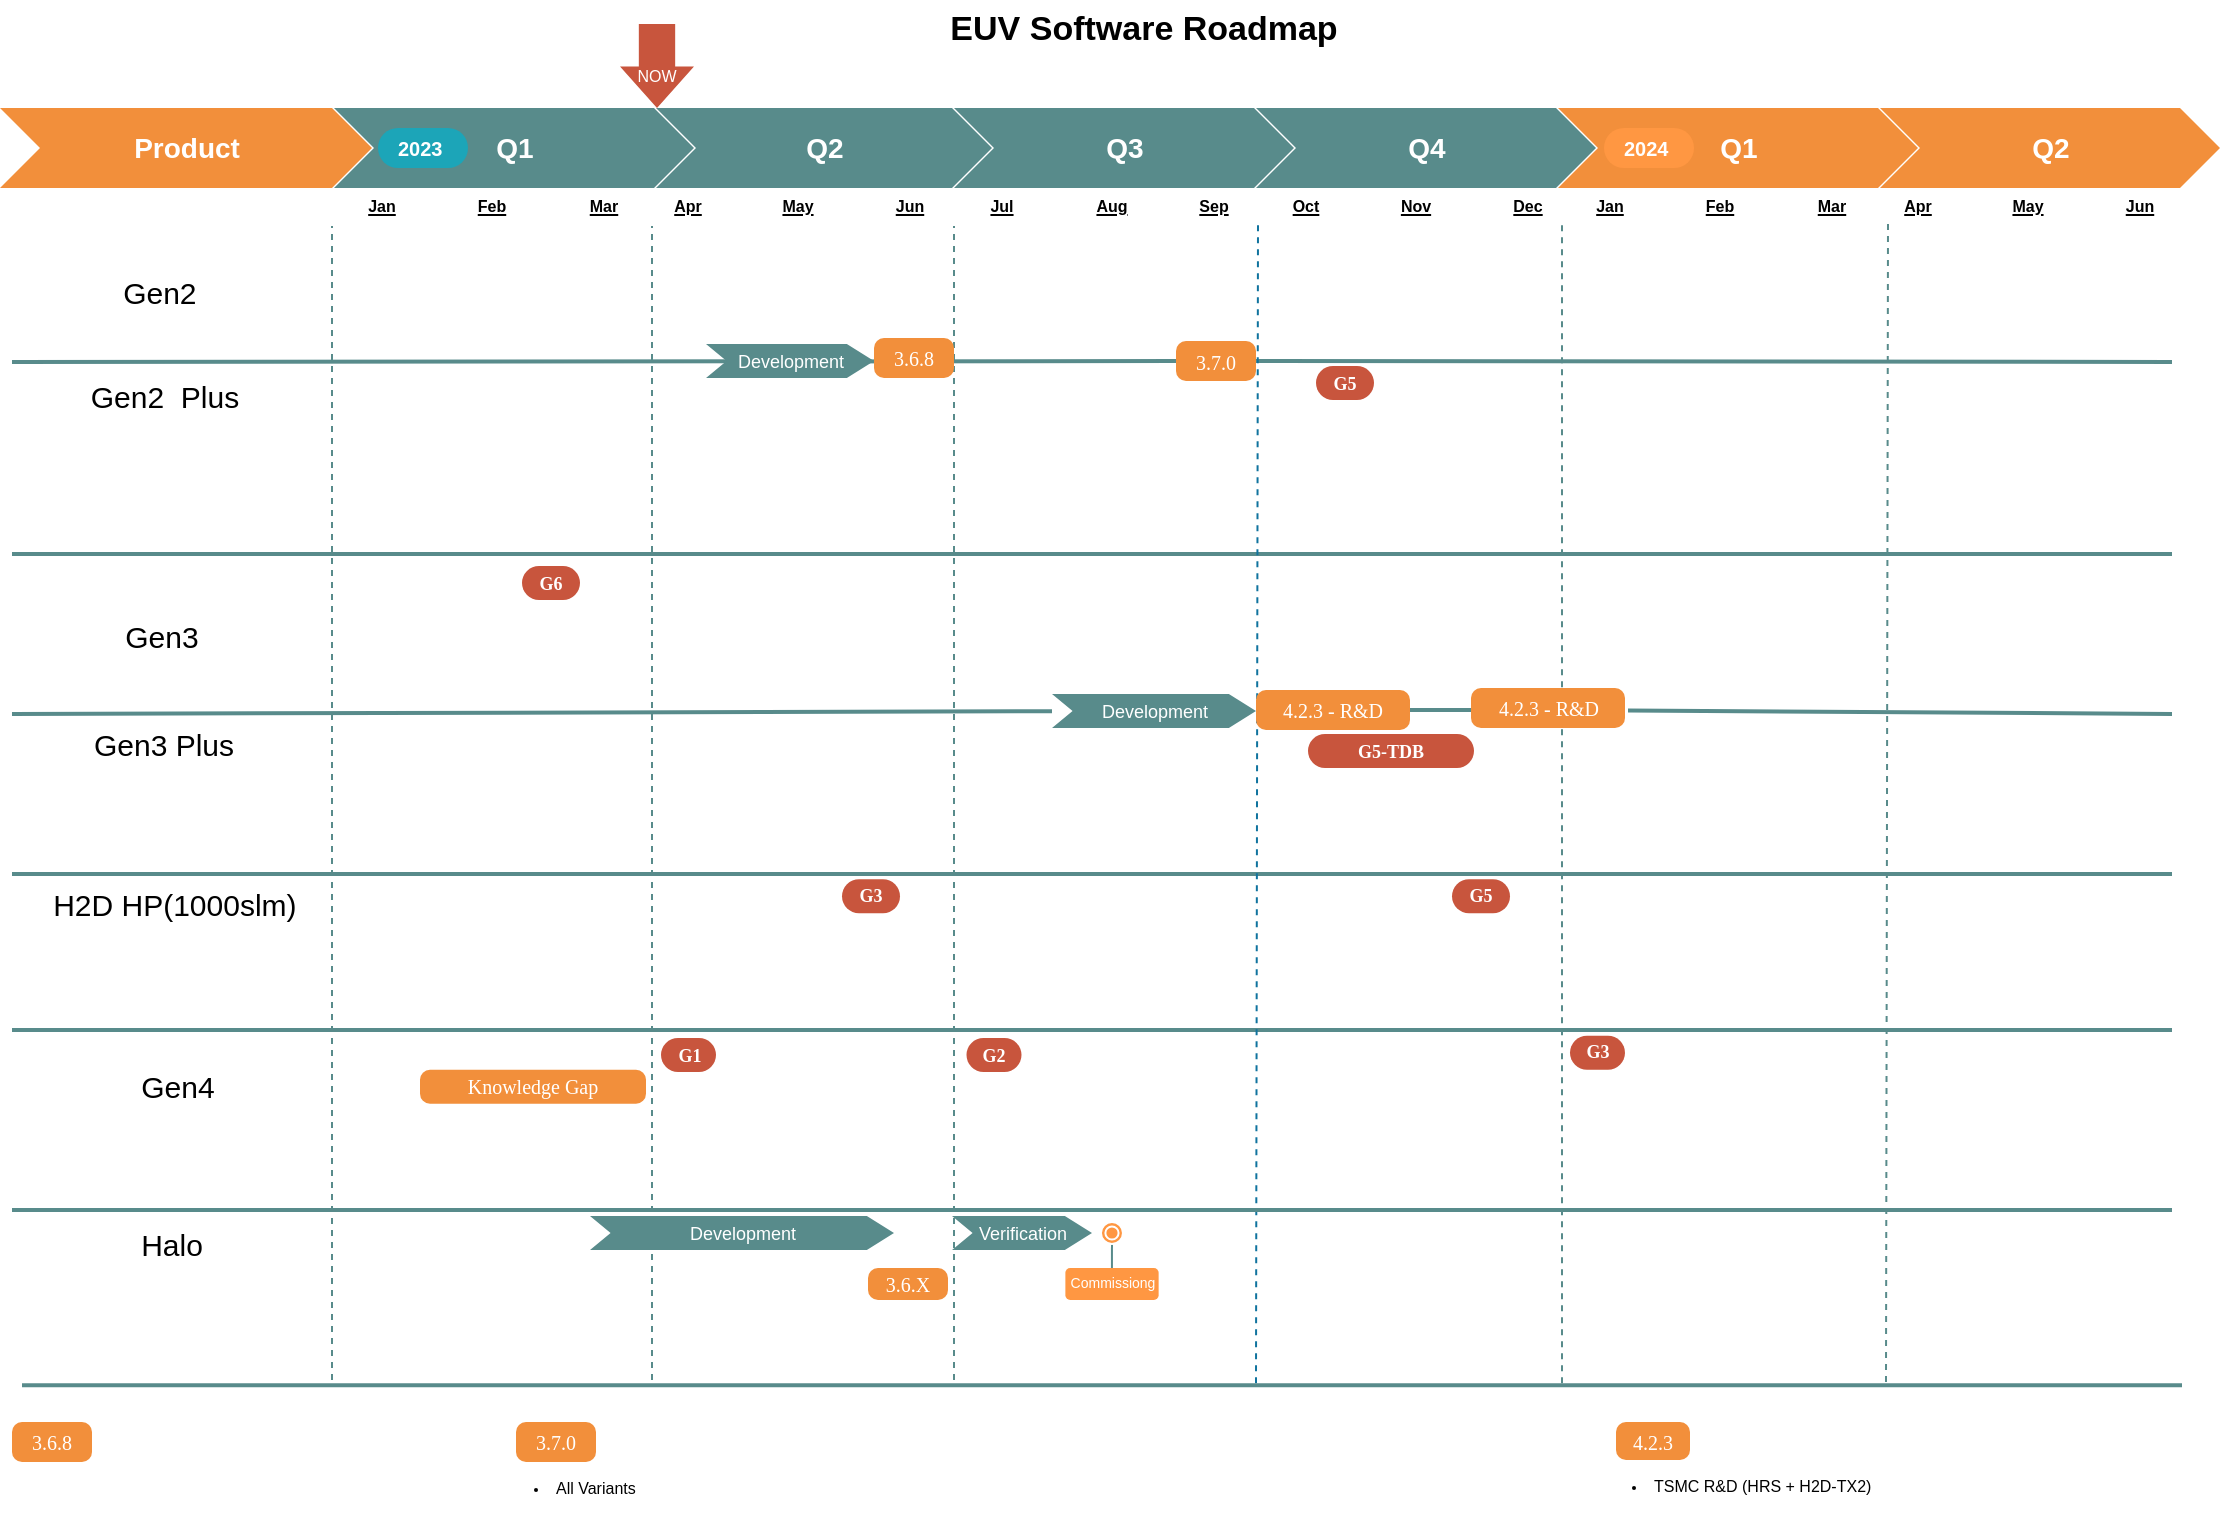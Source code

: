 <mxfile version="21.3.2" type="github" pages="2">
  <diagram name="EUV" id="unsoDiKJAIrA_aXtJPjU">
    <mxGraphModel dx="1434" dy="796" grid="0" gridSize="10" guides="1" tooltips="1" connect="1" arrows="1" fold="1" page="1" pageScale="1" pageWidth="1169" pageHeight="827" math="0" shadow="0">
      <root>
        <mxCell id="0" />
        <mxCell id="1" parent="0" />
        <mxCell id="gK9YAaRykW0F6o79TxDN-1" value="Q1" style="html=1;shape=mxgraph.infographic.ribbonSimple;notch1=20;notch2=20;fillColor=#588b8b;strokeColor=none;align=center;verticalAlign=middle;fontColor=#ffffff;fontSize=14;fontStyle=1;rounded=0;" vertex="1" parent="1">
          <mxGeometry x="201" y="60" width="180" height="40" as="geometry" />
        </mxCell>
        <mxCell id="gK9YAaRykW0F6o79TxDN-2" value="Q2" style="html=1;shape=mxgraph.infographic.ribbonSimple;notch1=20;notch2=20;fillColor=#588b8b;strokeColor=none;align=center;verticalAlign=middle;fontColor=#ffffff;fontSize=14;fontStyle=1;rounded=0;" vertex="1" parent="1">
          <mxGeometry x="362" y="60" width="168" height="40" as="geometry" />
        </mxCell>
        <mxCell id="gK9YAaRykW0F6o79TxDN-3" value="Q3" style="html=1;shape=mxgraph.infographic.ribbonSimple;notch1=20;notch2=20;fillColor=#588b8b;strokeColor=none;align=center;verticalAlign=middle;fontColor=#ffffff;fontSize=14;fontStyle=1;rounded=0;" vertex="1" parent="1">
          <mxGeometry x="511" y="60" width="170" height="40" as="geometry" />
        </mxCell>
        <mxCell id="gK9YAaRykW0F6o79TxDN-4" value="Q4" style="html=1;shape=mxgraph.infographic.ribbonSimple;notch1=20;notch2=20;fillColor=#588b8b;strokeColor=none;align=center;verticalAlign=middle;fontColor=#ffffff;fontSize=14;fontStyle=1;rounded=0;" vertex="1" parent="1">
          <mxGeometry x="662" y="60" width="170" height="40" as="geometry" />
        </mxCell>
        <mxCell id="gK9YAaRykW0F6o79TxDN-5" value="Q1" style="html=1;shape=mxgraph.infographic.ribbonSimple;notch1=20;notch2=20;fillColor=#f28f3b;strokeColor=none;align=center;verticalAlign=middle;fontColor=#ffffff;fontSize=14;fontStyle=1;rounded=0;" vertex="1" parent="1">
          <mxGeometry x="813" y="60" width="180" height="40" as="geometry" />
        </mxCell>
        <mxCell id="gK9YAaRykW0F6o79TxDN-6" value="Q2" style="html=1;shape=mxgraph.infographic.ribbonSimple;notch1=20;notch2=20;fillColor=#f28f3b;strokeColor=none;align=center;verticalAlign=middle;fontColor=#ffffff;fontSize=14;fontStyle=1;rounded=0;" vertex="1" parent="1">
          <mxGeometry x="974" y="60" width="170" height="40" as="geometry" />
        </mxCell>
        <mxCell id="gK9YAaRykW0F6o79TxDN-7" value="" style="endArrow=none;html=1;strokeColor=#588b8b;strokeWidth=2;movable=1;resizable=1;rotatable=1;deletable=1;editable=1;connectable=1;" edge="1" parent="1" source="gK9YAaRykW0F6o79TxDN-73">
          <mxGeometry width="50" height="50" relative="1" as="geometry">
            <mxPoint x="40" y="187" as="sourcePoint" />
            <mxPoint x="1120" y="187" as="targetPoint" />
          </mxGeometry>
        </mxCell>
        <mxCell id="gK9YAaRykW0F6o79TxDN-8" value="" style="endArrow=none;html=1;strokeColor=#588b8b;strokeWidth=2;" edge="1" parent="1">
          <mxGeometry width="50" height="50" relative="1" as="geometry">
            <mxPoint x="40" y="283" as="sourcePoint" />
            <mxPoint x="1120" y="283" as="targetPoint" />
          </mxGeometry>
        </mxCell>
        <mxCell id="gK9YAaRykW0F6o79TxDN-9" value="" style="endArrow=none;html=1;strokeColor=#588b8b;strokeWidth=2;" edge="1" parent="1">
          <mxGeometry width="50" height="50" relative="1" as="geometry">
            <mxPoint x="848" y="361.248" as="sourcePoint" />
            <mxPoint x="1120" y="363" as="targetPoint" />
          </mxGeometry>
        </mxCell>
        <mxCell id="gK9YAaRykW0F6o79TxDN-10" value="" style="endArrow=none;dashed=1;html=1;strokeColor=#588b8b;strokeWidth=1;" edge="1" parent="1">
          <mxGeometry width="50" height="50" relative="1" as="geometry">
            <mxPoint x="200" y="696" as="sourcePoint" />
            <mxPoint x="200" y="119" as="targetPoint" />
          </mxGeometry>
        </mxCell>
        <mxCell id="gK9YAaRykW0F6o79TxDN-11" value="Product" style="html=1;shape=mxgraph.infographic.ribbonSimple;notch1=20;notch2=20;fillColor=#f28f3b;strokeColor=none;align=center;verticalAlign=middle;fontColor=#ffffff;fontSize=14;fontStyle=1;rounded=0;" vertex="1" parent="1">
          <mxGeometry x="34" y="60" width="186" height="40" as="geometry" />
        </mxCell>
        <mxCell id="gK9YAaRykW0F6o79TxDN-12" value="EUV Software Roadmap" style="text;html=1;strokeColor=none;fillColor=none;align=center;verticalAlign=middle;whiteSpace=wrap;rounded=0;fontSize=17;fontStyle=1" vertex="1" parent="1">
          <mxGeometry x="501" y="6" width="210" height="30" as="geometry" />
        </mxCell>
        <mxCell id="gK9YAaRykW0F6o79TxDN-13" value="Gen2&amp;nbsp;" style="text;html=1;strokeColor=none;fillColor=none;align=center;verticalAlign=middle;whiteSpace=wrap;rounded=0;fontSize=15;" vertex="1" parent="1">
          <mxGeometry x="86" y="137" width="60" height="30" as="geometry" />
        </mxCell>
        <mxCell id="gK9YAaRykW0F6o79TxDN-14" value="Gen2&amp;nbsp; Plus" style="text;html=1;strokeColor=none;fillColor=none;align=center;verticalAlign=middle;whiteSpace=wrap;rounded=0;fontSize=15;fontFamily=Helvetica;" vertex="1" parent="1">
          <mxGeometry x="77" y="193" width="79" height="22" as="geometry" />
        </mxCell>
        <mxCell id="gK9YAaRykW0F6o79TxDN-15" value="Gen3" style="text;html=1;strokeColor=none;fillColor=none;align=center;verticalAlign=middle;whiteSpace=wrap;rounded=0;fontSize=15;" vertex="1" parent="1">
          <mxGeometry x="77" y="309" width="76" height="30" as="geometry" />
        </mxCell>
        <mxCell id="gK9YAaRykW0F6o79TxDN-16" value="Gen3 Plus" style="text;html=1;strokeColor=none;fillColor=none;align=center;verticalAlign=middle;whiteSpace=wrap;rounded=0;fontSize=15;" vertex="1" parent="1">
          <mxGeometry x="66" y="363" width="100" height="30" as="geometry" />
        </mxCell>
        <mxCell id="gK9YAaRykW0F6o79TxDN-17" value="" style="endArrow=none;html=1;strokeColor=#588b8b;strokeWidth=2;" edge="1" parent="1">
          <mxGeometry width="50" height="50" relative="1" as="geometry">
            <mxPoint x="40" y="443" as="sourcePoint" />
            <mxPoint x="1120" y="443" as="targetPoint" />
          </mxGeometry>
        </mxCell>
        <mxCell id="gK9YAaRykW0F6o79TxDN-18" value="" style="endArrow=none;html=1;strokeColor=#588b8b;strokeWidth=2;" edge="1" parent="1">
          <mxGeometry width="50" height="50" relative="1" as="geometry">
            <mxPoint x="40" y="521" as="sourcePoint" />
            <mxPoint x="1120" y="521" as="targetPoint" />
          </mxGeometry>
        </mxCell>
        <mxCell id="gK9YAaRykW0F6o79TxDN-19" value="Gen4" style="text;html=1;strokeColor=none;fillColor=none;align=center;verticalAlign=middle;whiteSpace=wrap;rounded=0;fontSize=15;" vertex="1" parent="1">
          <mxGeometry x="73.4" y="534.4" width="100" height="30" as="geometry" />
        </mxCell>
        <mxCell id="gK9YAaRykW0F6o79TxDN-20" value="" style="endArrow=none;dashed=1;html=1;strokeColor=#588b8b;strokeWidth=1;" edge="1" parent="1">
          <mxGeometry width="50" height="50" relative="1" as="geometry">
            <mxPoint x="360" y="696" as="sourcePoint" />
            <mxPoint x="360" y="119" as="targetPoint" />
          </mxGeometry>
        </mxCell>
        <mxCell id="gK9YAaRykW0F6o79TxDN-21" value="" style="endArrow=none;dashed=1;html=1;strokeColor=#588b8b;strokeWidth=1;" edge="1" parent="1">
          <mxGeometry width="50" height="50" relative="1" as="geometry">
            <mxPoint x="511" y="696" as="sourcePoint" />
            <mxPoint x="511" y="119" as="targetPoint" />
          </mxGeometry>
        </mxCell>
        <mxCell id="gK9YAaRykW0F6o79TxDN-22" value="" style="endArrow=none;dashed=1;html=1;strokeColor=#10739E;strokeWidth=1;" edge="1" parent="1">
          <mxGeometry width="50" height="50" relative="1" as="geometry">
            <mxPoint x="662" y="697.6" as="sourcePoint" />
            <mxPoint x="663" y="117.6" as="targetPoint" />
          </mxGeometry>
        </mxCell>
        <mxCell id="gK9YAaRykW0F6o79TxDN-23" value="" style="endArrow=none;dashed=1;html=1;strokeColor=#588b8b;strokeWidth=1;" edge="1" parent="1">
          <mxGeometry width="50" height="50" relative="1" as="geometry">
            <mxPoint x="815" y="697.6" as="sourcePoint" />
            <mxPoint x="815" y="118.1" as="targetPoint" />
          </mxGeometry>
        </mxCell>
        <mxCell id="gK9YAaRykW0F6o79TxDN-24" value="" style="endArrow=none;dashed=1;html=1;strokeColor=#588b8b;strokeWidth=1;" edge="1" parent="1">
          <mxGeometry width="50" height="50" relative="1" as="geometry">
            <mxPoint x="977" y="697" as="sourcePoint" />
            <mxPoint x="978" y="117" as="targetPoint" />
          </mxGeometry>
        </mxCell>
        <mxCell id="gK9YAaRykW0F6o79TxDN-25" value="G5" style="rounded=1;whiteSpace=wrap;html=1;arcSize=50;strokeColor=none;strokeWidth=1;fillColor=#c8553d;fontColor=#FFFFFF;whiteSpace=wrap;align=center;verticalAlign=middle;spacingLeft=0;fontStyle=1;fontSize=9;spacing=10;fontFamily=Verdana;" vertex="1" parent="1">
          <mxGeometry x="692" y="189" width="29" height="17" as="geometry" />
        </mxCell>
        <mxCell id="gK9YAaRykW0F6o79TxDN-28" value="H2D HP(1000slm)&amp;nbsp;" style="text;html=1;strokeColor=none;fillColor=none;align=center;verticalAlign=middle;whiteSpace=wrap;rounded=0;fontSize=15;" vertex="1" parent="1">
          <mxGeometry x="54.9" y="445.61" width="137" height="25" as="geometry" />
        </mxCell>
        <mxCell id="gK9YAaRykW0F6o79TxDN-29" value="" style="endArrow=none;html=1;strokeColor=#588b8b;strokeWidth=2;" edge="1" parent="1">
          <mxGeometry width="50" height="50" relative="1" as="geometry">
            <mxPoint x="40" y="611" as="sourcePoint" />
            <mxPoint x="1120" y="611" as="targetPoint" />
          </mxGeometry>
        </mxCell>
        <mxCell id="gK9YAaRykW0F6o79TxDN-32" value="" style="endArrow=none;html=1;strokeColor=#588b8b;strokeWidth=2;" edge="1" parent="1">
          <mxGeometry width="50" height="50" relative="1" as="geometry">
            <mxPoint x="45" y="698.6" as="sourcePoint" />
            <mxPoint x="1125" y="698.6" as="targetPoint" />
          </mxGeometry>
        </mxCell>
        <mxCell id="gK9YAaRykW0F6o79TxDN-33" value="Halo" style="text;html=1;strokeColor=none;fillColor=none;align=center;verticalAlign=middle;whiteSpace=wrap;rounded=0;fontSize=15;" vertex="1" parent="1">
          <mxGeometry x="70" y="613" width="100" height="30" as="geometry" />
        </mxCell>
        <mxCell id="gK9YAaRykW0F6o79TxDN-34" value="3.6.X" style="html=1;shadow=0;dashed=0;shape=mxgraph.bootstrap.rrect;rSize=5;strokeColor=none;strokeWidth=1;fillColor=#F28f3b;fontColor=#FFFFFF;whiteSpace=wrap;align=center;verticalAlign=middle;spacingLeft=0;fontStyle=0;fontSize=10;spacing=5;fontFamily=Verdana;labelBackgroundColor=none;" vertex="1" parent="1">
          <mxGeometry x="468" y="640" width="40" height="16" as="geometry" />
        </mxCell>
        <mxCell id="gK9YAaRykW0F6o79TxDN-35" value="&lt;br&gt;NOW" style="shape=singleArrow;direction=south;whiteSpace=wrap;html=1;labelBackgroundColor=none;strokeColor=none;fontFamily=Helvetica;fontSize=8;fontColor=#FFFFFF;fillColor=#c8553d;arrowWidth=0.491;arrowSize=0.495;" vertex="1" parent="1">
          <mxGeometry x="344" y="18" width="37" height="42" as="geometry" />
        </mxCell>
        <mxCell id="gK9YAaRykW0F6o79TxDN-36" value="2023" style="rounded=1;whiteSpace=wrap;html=1;arcSize=50;strokeColor=none;strokeWidth=1;fillColor=#1CA5B8;fontColor=#ffffff;whiteSpace=wrap;align=left;verticalAlign=middle;spacingLeft=0;fontStyle=1;fontSize=10;spacing=10;labelBackgroundColor=none;fontFamily=Helvetica;" vertex="1" parent="1">
          <mxGeometry x="223" y="70" width="45" height="20" as="geometry" />
        </mxCell>
        <mxCell id="gK9YAaRykW0F6o79TxDN-37" value="2024" style="rounded=1;whiteSpace=wrap;html=1;arcSize=50;strokeColor=none;strokeWidth=1;fillColor=#FF9742;fontColor=#ffffff;whiteSpace=wrap;align=left;verticalAlign=middle;spacingLeft=0;fontStyle=1;fontSize=10;spacing=10;labelBackgroundColor=none;fontFamily=Helvetica;" vertex="1" parent="1">
          <mxGeometry x="836" y="70" width="45" height="20" as="geometry" />
        </mxCell>
        <mxCell id="gK9YAaRykW0F6o79TxDN-38" style="edgeStyle=orthogonalEdgeStyle;curved=1;orthogonalLoop=1;jettySize=auto;html=1;entryX=0.499;entryY=0.056;entryDx=0;entryDy=0;entryPerimeter=0;strokeColor=#588b8b;strokeWidth=1;fontFamily=Helvetica;fontSize=8;fontColor=#FFFFFF;endArrow=none;endFill=0;" edge="1" parent="1" source="gK9YAaRykW0F6o79TxDN-39" target="gK9YAaRykW0F6o79TxDN-40">
          <mxGeometry relative="1" as="geometry">
            <Array as="points">
              <mxPoint x="589.99" y="629" />
              <mxPoint x="589.99" y="629" />
            </Array>
          </mxGeometry>
        </mxCell>
        <mxCell id="gK9YAaRykW0F6o79TxDN-39" value="" style="ellipse;shape=doubleEllipse;whiteSpace=wrap;html=1;aspect=fixed;labelBackgroundColor=none;strokeColor=#FFFFFF;fontFamily=Helvetica;fontSize=10;fontColor=#FFFFFF;fillColor=#FF9742;" vertex="1" parent="1">
          <mxGeometry x="584.49" y="617" width="11" height="11" as="geometry" />
        </mxCell>
        <mxCell id="gK9YAaRykW0F6o79TxDN-40" value="Commissiong" style="rounded=1;whiteSpace=wrap;html=1;labelBackgroundColor=none;strokeColor=none;fontFamily=Helvetica;fontSize=7;fontColor=#FFFFFF;fillColor=#FF9742;" vertex="1" parent="1">
          <mxGeometry x="566.69" y="640" width="46.63" height="16" as="geometry" />
        </mxCell>
        <mxCell id="gK9YAaRykW0F6o79TxDN-41" value="Jan" style="rounded=1;whiteSpace=wrap;html=1;labelBackgroundColor=none;strokeColor=none;fontFamily=Helvetica;fontSize=8;fontColor=#000000;fillColor=none;fontStyle=5" vertex="1" parent="1">
          <mxGeometry x="199" y="100" width="52" height="17" as="geometry" />
        </mxCell>
        <mxCell id="gK9YAaRykW0F6o79TxDN-42" value="Feb" style="rounded=1;whiteSpace=wrap;html=1;labelBackgroundColor=none;strokeColor=none;fontFamily=Helvetica;fontSize=8;fontColor=#000000;fillColor=none;fontStyle=5" vertex="1" parent="1">
          <mxGeometry x="251" y="100" width="58" height="17" as="geometry" />
        </mxCell>
        <mxCell id="gK9YAaRykW0F6o79TxDN-43" value="Mar" style="rounded=1;whiteSpace=wrap;html=1;labelBackgroundColor=none;strokeColor=none;fontFamily=Helvetica;fontSize=8;fontColor=#000000;fillColor=none;fontStyle=5" vertex="1" parent="1">
          <mxGeometry x="309" y="100" width="54" height="17" as="geometry" />
        </mxCell>
        <mxCell id="gK9YAaRykW0F6o79TxDN-44" value="Apr" style="rounded=1;whiteSpace=wrap;html=1;labelBackgroundColor=none;strokeColor=none;fontFamily=Helvetica;fontSize=8;fontColor=#000000;fillColor=none;fontStyle=5" vertex="1" parent="1">
          <mxGeometry x="352" y="100" width="52" height="17" as="geometry" />
        </mxCell>
        <mxCell id="gK9YAaRykW0F6o79TxDN-45" value="May" style="rounded=1;whiteSpace=wrap;html=1;labelBackgroundColor=none;strokeColor=none;fontFamily=Helvetica;fontSize=8;fontColor=#000000;fillColor=none;fontStyle=5" vertex="1" parent="1">
          <mxGeometry x="404" y="100" width="58" height="17" as="geometry" />
        </mxCell>
        <mxCell id="gK9YAaRykW0F6o79TxDN-46" value="Jun" style="rounded=1;whiteSpace=wrap;html=1;labelBackgroundColor=none;strokeColor=none;fontFamily=Helvetica;fontSize=8;fontColor=#000000;fillColor=none;fontStyle=5" vertex="1" parent="1">
          <mxGeometry x="462" y="100" width="54" height="17" as="geometry" />
        </mxCell>
        <mxCell id="gK9YAaRykW0F6o79TxDN-47" value="Jul" style="rounded=1;whiteSpace=wrap;html=1;labelBackgroundColor=none;strokeColor=none;fontFamily=Helvetica;fontSize=8;fontColor=#000000;fillColor=none;fontStyle=5" vertex="1" parent="1">
          <mxGeometry x="509" y="100" width="52" height="17" as="geometry" />
        </mxCell>
        <mxCell id="gK9YAaRykW0F6o79TxDN-48" value="Aug" style="rounded=1;whiteSpace=wrap;html=1;labelBackgroundColor=none;strokeColor=none;fontFamily=Helvetica;fontSize=8;fontColor=#000000;fillColor=none;fontStyle=5" vertex="1" parent="1">
          <mxGeometry x="561" y="100" width="58" height="17" as="geometry" />
        </mxCell>
        <mxCell id="gK9YAaRykW0F6o79TxDN-49" value="Sep" style="rounded=1;whiteSpace=wrap;html=1;labelBackgroundColor=none;strokeColor=none;fontFamily=Helvetica;fontSize=8;fontColor=#000000;fillColor=none;fontStyle=5" vertex="1" parent="1">
          <mxGeometry x="614" y="100" width="54" height="17" as="geometry" />
        </mxCell>
        <mxCell id="gK9YAaRykW0F6o79TxDN-50" value="Dec" style="rounded=1;whiteSpace=wrap;html=1;labelBackgroundColor=none;strokeColor=none;fontFamily=Helvetica;fontSize=8;fontColor=#000000;fillColor=none;fontStyle=5" vertex="1" parent="1">
          <mxGeometry x="771" y="100" width="54" height="17" as="geometry" />
        </mxCell>
        <mxCell id="gK9YAaRykW0F6o79TxDN-51" value="Oct" style="rounded=1;whiteSpace=wrap;html=1;labelBackgroundColor=none;strokeColor=none;fontFamily=Helvetica;fontSize=8;fontColor=#000000;fillColor=none;fontStyle=5" vertex="1" parent="1">
          <mxGeometry x="661" y="100" width="52" height="17" as="geometry" />
        </mxCell>
        <mxCell id="gK9YAaRykW0F6o79TxDN-52" value="Nov" style="rounded=1;whiteSpace=wrap;html=1;labelBackgroundColor=none;strokeColor=none;fontFamily=Helvetica;fontSize=8;fontColor=#000000;fillColor=none;fontStyle=5" vertex="1" parent="1">
          <mxGeometry x="713" y="100" width="58" height="17" as="geometry" />
        </mxCell>
        <mxCell id="gK9YAaRykW0F6o79TxDN-53" value="Jan" style="rounded=1;whiteSpace=wrap;html=1;labelBackgroundColor=none;strokeColor=none;fontFamily=Helvetica;fontSize=8;fontColor=#000000;fillColor=none;fontStyle=5" vertex="1" parent="1">
          <mxGeometry x="813" y="100" width="52" height="17" as="geometry" />
        </mxCell>
        <mxCell id="gK9YAaRykW0F6o79TxDN-54" value="Feb" style="rounded=1;whiteSpace=wrap;html=1;labelBackgroundColor=none;strokeColor=none;fontFamily=Helvetica;fontSize=8;fontColor=#000000;fillColor=none;fontStyle=5" vertex="1" parent="1">
          <mxGeometry x="865" y="100" width="58" height="17" as="geometry" />
        </mxCell>
        <mxCell id="gK9YAaRykW0F6o79TxDN-55" value="Mar" style="rounded=1;whiteSpace=wrap;html=1;labelBackgroundColor=none;strokeColor=none;fontFamily=Helvetica;fontSize=8;fontColor=#000000;fillColor=none;fontStyle=5" vertex="1" parent="1">
          <mxGeometry x="923" y="100" width="54" height="17" as="geometry" />
        </mxCell>
        <mxCell id="gK9YAaRykW0F6o79TxDN-56" value="Apr" style="rounded=1;whiteSpace=wrap;html=1;labelBackgroundColor=none;strokeColor=none;fontFamily=Helvetica;fontSize=8;fontColor=#000000;fillColor=none;fontStyle=5" vertex="1" parent="1">
          <mxGeometry x="967" y="100" width="52" height="17" as="geometry" />
        </mxCell>
        <mxCell id="gK9YAaRykW0F6o79TxDN-57" value="May" style="rounded=1;whiteSpace=wrap;html=1;labelBackgroundColor=none;strokeColor=none;fontFamily=Helvetica;fontSize=8;fontColor=#000000;fillColor=none;fontStyle=5" vertex="1" parent="1">
          <mxGeometry x="1019" y="100" width="58" height="17" as="geometry" />
        </mxCell>
        <mxCell id="gK9YAaRykW0F6o79TxDN-58" value="Jun" style="rounded=1;whiteSpace=wrap;html=1;labelBackgroundColor=none;strokeColor=none;fontFamily=Helvetica;fontSize=8;fontColor=#000000;fillColor=none;fontStyle=5" vertex="1" parent="1">
          <mxGeometry x="1077" y="100" width="54" height="17" as="geometry" />
        </mxCell>
        <mxCell id="gK9YAaRykW0F6o79TxDN-59" value="Verification" style="html=1;shape=mxgraph.infographic.ribbonSimple;notch1=10.29;notch2=13.57;fillColor=#588b8b;strokeColor=none;align=center;verticalAlign=middle;fontColor=#ffffff;fontSize=9;fontStyle=0;rounded=0;" vertex="1" parent="1">
          <mxGeometry x="510" y="614" width="70" height="17" as="geometry" />
        </mxCell>
        <mxCell id="gK9YAaRykW0F6o79TxDN-60" value="G1" style="rounded=1;whiteSpace=wrap;html=1;arcSize=50;strokeColor=none;strokeWidth=1;fillColor=#c8553d;fontColor=#FFFFFF;whiteSpace=wrap;align=center;verticalAlign=middle;spacingLeft=0;fontStyle=1;fontSize=9;spacing=10;fontFamily=Verdana;" vertex="1" parent="1">
          <mxGeometry x="364.5" y="525" width="27.5" height="17" as="geometry" />
        </mxCell>
        <mxCell id="gK9YAaRykW0F6o79TxDN-61" value="G2" style="rounded=1;whiteSpace=wrap;html=1;arcSize=50;strokeColor=none;strokeWidth=1;fillColor=#c8553d;fontColor=#FFFFFF;whiteSpace=wrap;align=center;verticalAlign=middle;spacingLeft=0;fontStyle=1;fontSize=9;spacing=10;fontFamily=Verdana;" vertex="1" parent="1">
          <mxGeometry x="517.25" y="525" width="27.5" height="17" as="geometry" />
        </mxCell>
        <mxCell id="gK9YAaRykW0F6o79TxDN-62" value="G3" style="rounded=1;whiteSpace=wrap;html=1;arcSize=50;strokeColor=none;strokeWidth=1;fillColor=#c8553d;fontColor=#FFFFFF;whiteSpace=wrap;align=center;verticalAlign=middle;spacingLeft=0;fontStyle=1;fontSize=9;spacing=10;fontFamily=Verdana;" vertex="1" parent="1">
          <mxGeometry x="819" y="523.9" width="27.5" height="17" as="geometry" />
        </mxCell>
        <mxCell id="gK9YAaRykW0F6o79TxDN-63" value="G6" style="rounded=1;whiteSpace=wrap;html=1;arcSize=50;strokeColor=none;strokeWidth=1;fillColor=#c8553d;fontColor=#FFFFFF;whiteSpace=wrap;align=center;verticalAlign=middle;spacingLeft=0;fontStyle=1;fontSize=9;spacing=10;fontFamily=Verdana;" vertex="1" parent="1">
          <mxGeometry x="295" y="289" width="29" height="17" as="geometry" />
        </mxCell>
        <mxCell id="gK9YAaRykW0F6o79TxDN-64" value="3.6.8" style="html=1;shadow=0;dashed=0;shape=mxgraph.bootstrap.rrect;rSize=5;strokeColor=none;strokeWidth=1;fillColor=#F28f3b;fontColor=#FFFFFF;whiteSpace=wrap;align=center;verticalAlign=middle;spacingLeft=0;fontStyle=0;fontSize=10;spacing=5;fontFamily=Verdana;labelBackgroundColor=none;" vertex="1" parent="1">
          <mxGeometry x="40" y="717" width="40" height="20" as="geometry" />
        </mxCell>
        <mxCell id="gK9YAaRykW0F6o79TxDN-65" value="3.7.0" style="html=1;shadow=0;dashed=0;shape=mxgraph.bootstrap.rrect;rSize=5;strokeColor=none;strokeWidth=1;fillColor=#F28f3b;fontColor=#FFFFFF;whiteSpace=wrap;align=center;verticalAlign=middle;spacingLeft=0;fontStyle=0;fontSize=10;spacing=5;fontFamily=Verdana;labelBackgroundColor=none;" vertex="1" parent="1">
          <mxGeometry x="292" y="717" width="40" height="20" as="geometry" />
        </mxCell>
        <mxCell id="gK9YAaRykW0F6o79TxDN-66" value="&lt;ul&gt;&lt;li&gt;All Variants&amp;nbsp;&lt;/li&gt;&lt;/ul&gt;" style="text;strokeColor=none;fillColor=none;html=1;whiteSpace=wrap;verticalAlign=middle;overflow=hidden;fontSize=8;fontFamily=Helvetica;fontColor=#000000;labelPosition=center;verticalLabelPosition=middle;align=left;" vertex="1" parent="1">
          <mxGeometry x="270" y="730" width="211" height="40" as="geometry" />
        </mxCell>
        <mxCell id="gK9YAaRykW0F6o79TxDN-67" value="Development" style="html=1;shape=mxgraph.infographic.ribbonSimple;notch1=10.29;notch2=13.57;fillColor=#588b8b;strokeColor=none;align=center;verticalAlign=middle;fontColor=#ffffff;fontSize=9;fontStyle=0;rounded=0;" vertex="1" parent="1">
          <mxGeometry x="329" y="614" width="152" height="17" as="geometry" />
        </mxCell>
        <mxCell id="gK9YAaRykW0F6o79TxDN-68" value="G5-TDB" style="rounded=1;whiteSpace=wrap;html=1;arcSize=50;strokeColor=none;strokeWidth=1;fillColor=#c8553d;fontColor=#FFFFFF;whiteSpace=wrap;align=center;verticalAlign=middle;spacingLeft=0;fontStyle=1;fontSize=9;spacing=10;fontFamily=Verdana;" vertex="1" parent="1">
          <mxGeometry x="688" y="373" width="83" height="17" as="geometry" />
        </mxCell>
        <mxCell id="gK9YAaRykW0F6o79TxDN-69" value="G3" style="rounded=1;whiteSpace=wrap;html=1;arcSize=50;strokeColor=none;strokeWidth=1;fillColor=#c8553d;fontColor=#FFFFFF;whiteSpace=wrap;align=center;verticalAlign=middle;spacingLeft=0;fontStyle=1;fontSize=9;spacing=10;fontFamily=Verdana;" vertex="1" parent="1">
          <mxGeometry x="455" y="445.61" width="29" height="17" as="geometry" />
        </mxCell>
        <mxCell id="gK9YAaRykW0F6o79TxDN-70" value="G5" style="rounded=1;whiteSpace=wrap;html=1;arcSize=50;strokeColor=none;strokeWidth=1;fillColor=#c8553d;fontColor=#FFFFFF;whiteSpace=wrap;align=center;verticalAlign=middle;spacingLeft=0;fontStyle=1;fontSize=9;spacing=10;fontFamily=Verdana;" vertex="1" parent="1">
          <mxGeometry x="760" y="445.61" width="29" height="17" as="geometry" />
        </mxCell>
        <mxCell id="gK9YAaRykW0F6o79TxDN-71" value="Knowledge Gap" style="html=1;shadow=0;dashed=0;shape=mxgraph.bootstrap.rrect;rSize=5;strokeColor=none;strokeWidth=1;fillColor=#F28f3b;fontColor=#FFFFFF;whiteSpace=wrap;align=center;verticalAlign=middle;spacingLeft=0;fontStyle=0;fontSize=10;spacing=5;fontFamily=Verdana;labelBackgroundColor=none;" vertex="1" parent="1">
          <mxGeometry x="244" y="540.9" width="113" height="17" as="geometry" />
        </mxCell>
        <mxCell id="gK9YAaRykW0F6o79TxDN-72" value="" style="endArrow=none;html=1;strokeColor=#588b8b;strokeWidth=2;movable=1;resizable=1;rotatable=1;deletable=1;editable=1;connectable=1;" edge="1" parent="1" target="gK9YAaRykW0F6o79TxDN-73">
          <mxGeometry width="50" height="50" relative="1" as="geometry">
            <mxPoint x="40" y="187" as="sourcePoint" />
            <mxPoint x="1120" y="187" as="targetPoint" />
          </mxGeometry>
        </mxCell>
        <mxCell id="gK9YAaRykW0F6o79TxDN-73" value="3.7.0" style="html=1;shadow=0;dashed=0;shape=mxgraph.bootstrap.rrect;rSize=5;strokeColor=none;strokeWidth=1;fillColor=#F28f3b;fontColor=#FFFFFF;whiteSpace=wrap;align=center;verticalAlign=middle;spacingLeft=0;fontStyle=0;fontSize=10;spacing=5;fontFamily=Verdana;labelBackgroundColor=none;" vertex="1" parent="1">
          <mxGeometry x="622" y="176.5" width="40" height="20" as="geometry" />
        </mxCell>
        <mxCell id="gK9YAaRykW0F6o79TxDN-74" value="3.6.8" style="html=1;shadow=0;dashed=0;shape=mxgraph.bootstrap.rrect;rSize=5;strokeColor=none;strokeWidth=1;fillColor=#F28f3b;fontColor=#FFFFFF;whiteSpace=wrap;align=center;verticalAlign=middle;spacingLeft=0;fontStyle=0;fontSize=10;spacing=5;fontFamily=Verdana;labelBackgroundColor=none;" vertex="1" parent="1">
          <mxGeometry x="471" y="175" width="40" height="20" as="geometry" />
        </mxCell>
        <mxCell id="gK9YAaRykW0F6o79TxDN-75" value="Development" style="html=1;shape=mxgraph.infographic.ribbonSimple;notch1=10.29;notch2=13.57;fillColor=#588b8b;strokeColor=none;align=center;verticalAlign=middle;fontColor=#ffffff;fontSize=9;fontStyle=0;rounded=0;" vertex="1" parent="1">
          <mxGeometry x="387" y="178" width="84" height="17" as="geometry" />
        </mxCell>
        <mxCell id="gK9YAaRykW0F6o79TxDN-76" value="4.2.3" style="html=1;shadow=0;dashed=0;shape=mxgraph.bootstrap.rrect;rSize=5;strokeColor=none;strokeWidth=1;fillColor=#F28f3b;fontColor=#FFFFFF;whiteSpace=wrap;align=center;verticalAlign=middle;spacingLeft=0;fontStyle=0;fontSize=10;spacing=5;fontFamily=Verdana;labelBackgroundColor=none;" vertex="1" parent="1">
          <mxGeometry x="842" y="717" width="37" height="19" as="geometry" />
        </mxCell>
        <mxCell id="gK9YAaRykW0F6o79TxDN-77" value="&lt;ul&gt;&lt;li&gt;TSMC R&amp;amp;D (HRS + H2D-TX2)&lt;/li&gt;&lt;/ul&gt;" style="text;strokeColor=none;fillColor=none;html=1;whiteSpace=wrap;verticalAlign=middle;overflow=hidden;fontSize=8;fontFamily=Helvetica;fontColor=#000000;labelPosition=center;verticalLabelPosition=middle;align=left;" vertex="1" parent="1">
          <mxGeometry x="819" y="729" width="241" height="40" as="geometry" />
        </mxCell>
        <mxCell id="gK9YAaRykW0F6o79TxDN-78" value="" style="endArrow=none;html=1;strokeColor=#588b8b;strokeWidth=2;" edge="1" parent="1" source="gK9YAaRykW0F6o79TxDN-82" target="gK9YAaRykW0F6o79TxDN-79">
          <mxGeometry width="50" height="50" relative="1" as="geometry">
            <mxPoint x="40" y="363" as="sourcePoint" />
            <mxPoint x="1120" y="363" as="targetPoint" />
          </mxGeometry>
        </mxCell>
        <mxCell id="gK9YAaRykW0F6o79TxDN-79" value="4.2.3 - R&amp;amp;D" style="html=1;shadow=0;dashed=0;shape=mxgraph.bootstrap.rrect;rSize=5;strokeColor=none;strokeWidth=1;fillColor=#F28f3b;fontColor=#FFFFFF;whiteSpace=wrap;align=center;verticalAlign=middle;spacingLeft=0;fontStyle=0;fontSize=10;spacing=5;fontFamily=Verdana;labelBackgroundColor=none;" vertex="1" parent="1">
          <mxGeometry x="662" y="351" width="77" height="20" as="geometry" />
        </mxCell>
        <mxCell id="gK9YAaRykW0F6o79TxDN-80" value="" style="endArrow=none;html=1;strokeColor=#588b8b;strokeWidth=2;" edge="1" parent="1" source="gK9YAaRykW0F6o79TxDN-79">
          <mxGeometry width="50" height="50" relative="1" as="geometry">
            <mxPoint x="739" y="361" as="sourcePoint" />
            <mxPoint x="771" y="361" as="targetPoint" />
          </mxGeometry>
        </mxCell>
        <mxCell id="gK9YAaRykW0F6o79TxDN-81" value="" style="endArrow=none;html=1;strokeColor=#588b8b;strokeWidth=2;" edge="1" parent="1" target="gK9YAaRykW0F6o79TxDN-82">
          <mxGeometry width="50" height="50" relative="1" as="geometry">
            <mxPoint x="40" y="363" as="sourcePoint" />
            <mxPoint x="662" y="361" as="targetPoint" />
          </mxGeometry>
        </mxCell>
        <mxCell id="gK9YAaRykW0F6o79TxDN-82" value="Development" style="html=1;shape=mxgraph.infographic.ribbonSimple;notch1=10.29;notch2=13.57;fillColor=#588b8b;strokeColor=none;align=center;verticalAlign=middle;fontColor=#ffffff;fontSize=9;fontStyle=0;rounded=0;" vertex="1" parent="1">
          <mxGeometry x="560" y="353" width="102" height="17" as="geometry" />
        </mxCell>
        <mxCell id="gK9YAaRykW0F6o79TxDN-83" value="4.2.3 - R&amp;amp;D" style="html=1;shadow=0;dashed=0;shape=mxgraph.bootstrap.rrect;rSize=5;strokeColor=none;strokeWidth=1;fillColor=#F28f3b;fontColor=#FFFFFF;whiteSpace=wrap;align=center;verticalAlign=middle;spacingLeft=0;fontStyle=0;fontSize=10;spacing=5;fontFamily=Verdana;labelBackgroundColor=none;" vertex="1" parent="1">
          <mxGeometry x="769.5" y="350" width="77" height="20" as="geometry" />
        </mxCell>
      </root>
    </mxGraphModel>
  </diagram>
  <diagram id="8qilkzNJSA9QrR4GBQ4Y" name="EUV Legacy">
    <mxGraphModel dx="1434" dy="796" grid="0" gridSize="10" guides="1" tooltips="1" connect="1" arrows="1" fold="1" page="1" pageScale="1" pageWidth="1169" pageHeight="827" math="0" shadow="0">
      <root>
        <mxCell id="0" />
        <mxCell id="1" parent="0" />
        <mxCell id="6glqWI0Emz2dQMMp6tWa-1" value="Q1" style="html=1;shape=mxgraph.infographic.ribbonSimple;notch1=20;notch2=20;fillColor=#588b8b;strokeColor=none;align=center;verticalAlign=middle;fontColor=#ffffff;fontSize=14;fontStyle=1;rounded=0;" vertex="1" parent="1">
          <mxGeometry x="201" y="60" width="180" height="40" as="geometry" />
        </mxCell>
        <mxCell id="6glqWI0Emz2dQMMp6tWa-2" value="Q2" style="html=1;shape=mxgraph.infographic.ribbonSimple;notch1=20;notch2=20;fillColor=#588b8b;strokeColor=none;align=center;verticalAlign=middle;fontColor=#ffffff;fontSize=14;fontStyle=1;rounded=0;" vertex="1" parent="1">
          <mxGeometry x="362" y="60" width="168" height="40" as="geometry" />
        </mxCell>
        <mxCell id="6glqWI0Emz2dQMMp6tWa-3" value="Q3" style="html=1;shape=mxgraph.infographic.ribbonSimple;notch1=20;notch2=20;fillColor=#588b8b;strokeColor=none;align=center;verticalAlign=middle;fontColor=#ffffff;fontSize=14;fontStyle=1;rounded=0;" vertex="1" parent="1">
          <mxGeometry x="511" y="60" width="170" height="40" as="geometry" />
        </mxCell>
        <mxCell id="6glqWI0Emz2dQMMp6tWa-4" value="Q4" style="html=1;shape=mxgraph.infographic.ribbonSimple;notch1=20;notch2=20;fillColor=#588b8b;strokeColor=none;align=center;verticalAlign=middle;fontColor=#ffffff;fontSize=14;fontStyle=1;rounded=0;" vertex="1" parent="1">
          <mxGeometry x="662" y="60" width="170" height="40" as="geometry" />
        </mxCell>
        <mxCell id="6glqWI0Emz2dQMMp6tWa-5" value="Q1" style="html=1;shape=mxgraph.infographic.ribbonSimple;notch1=20;notch2=20;fillColor=#f28f3b;strokeColor=none;align=center;verticalAlign=middle;fontColor=#ffffff;fontSize=14;fontStyle=1;rounded=0;" vertex="1" parent="1">
          <mxGeometry x="813" y="60" width="180" height="40" as="geometry" />
        </mxCell>
        <mxCell id="6glqWI0Emz2dQMMp6tWa-6" value="Q2" style="html=1;shape=mxgraph.infographic.ribbonSimple;notch1=20;notch2=20;fillColor=#f28f3b;strokeColor=none;align=center;verticalAlign=middle;fontColor=#ffffff;fontSize=14;fontStyle=1;rounded=0;" vertex="1" parent="1">
          <mxGeometry x="974" y="60" width="170" height="40" as="geometry" />
        </mxCell>
        <mxCell id="6glqWI0Emz2dQMMp6tWa-7" value="" style="endArrow=none;html=1;strokeColor=#588b8b;strokeWidth=2;movable=1;resizable=1;rotatable=1;deletable=1;editable=1;connectable=1;" edge="1" parent="1" source="6glqWI0Emz2dQMMp6tWa-70">
          <mxGeometry width="50" height="50" relative="1" as="geometry">
            <mxPoint x="40" y="187" as="sourcePoint" />
            <mxPoint x="1120" y="187" as="targetPoint" />
          </mxGeometry>
        </mxCell>
        <mxCell id="6glqWI0Emz2dQMMp6tWa-8" value="" style="endArrow=none;html=1;strokeColor=#588b8b;strokeWidth=2;" edge="1" parent="1">
          <mxGeometry width="50" height="50" relative="1" as="geometry">
            <mxPoint x="40" y="283" as="sourcePoint" />
            <mxPoint x="1120" y="283" as="targetPoint" />
          </mxGeometry>
        </mxCell>
        <mxCell id="6glqWI0Emz2dQMMp6tWa-9" value="" style="endArrow=none;html=1;strokeColor=#588b8b;strokeWidth=2;" edge="1" parent="1">
          <mxGeometry width="50" height="50" relative="1" as="geometry">
            <mxPoint x="848" y="361.248" as="sourcePoint" />
            <mxPoint x="1120" y="363" as="targetPoint" />
          </mxGeometry>
        </mxCell>
        <mxCell id="6glqWI0Emz2dQMMp6tWa-10" value="" style="endArrow=none;dashed=1;html=1;strokeColor=#588b8b;strokeWidth=1;" edge="1" parent="1">
          <mxGeometry width="50" height="50" relative="1" as="geometry">
            <mxPoint x="200" y="696" as="sourcePoint" />
            <mxPoint x="200" y="119" as="targetPoint" />
          </mxGeometry>
        </mxCell>
        <mxCell id="6glqWI0Emz2dQMMp6tWa-11" value="Product" style="html=1;shape=mxgraph.infographic.ribbonSimple;notch1=20;notch2=20;fillColor=#f28f3b;strokeColor=none;align=center;verticalAlign=middle;fontColor=#ffffff;fontSize=14;fontStyle=1;rounded=0;" vertex="1" parent="1">
          <mxGeometry x="34" y="60" width="186" height="40" as="geometry" />
        </mxCell>
        <mxCell id="6glqWI0Emz2dQMMp6tWa-12" value="EUV Software Roadmap" style="text;html=1;strokeColor=none;fillColor=none;align=center;verticalAlign=middle;whiteSpace=wrap;rounded=0;fontSize=17;fontStyle=1" vertex="1" parent="1">
          <mxGeometry x="501" y="6" width="210" height="30" as="geometry" />
        </mxCell>
        <mxCell id="6glqWI0Emz2dQMMp6tWa-13" value="Gen2&amp;nbsp;" style="text;html=1;strokeColor=none;fillColor=none;align=center;verticalAlign=middle;whiteSpace=wrap;rounded=0;fontSize=15;" vertex="1" parent="1">
          <mxGeometry x="86" y="137" width="60" height="30" as="geometry" />
        </mxCell>
        <mxCell id="6glqWI0Emz2dQMMp6tWa-14" value="Gen2&amp;nbsp; Plus" style="text;html=1;strokeColor=none;fillColor=none;align=center;verticalAlign=middle;whiteSpace=wrap;rounded=0;fontSize=15;fontFamily=Helvetica;" vertex="1" parent="1">
          <mxGeometry x="77" y="193" width="79" height="22" as="geometry" />
        </mxCell>
        <mxCell id="6glqWI0Emz2dQMMp6tWa-15" value="Gen3" style="text;html=1;strokeColor=none;fillColor=none;align=center;verticalAlign=middle;whiteSpace=wrap;rounded=0;fontSize=15;" vertex="1" parent="1">
          <mxGeometry x="77" y="309" width="76" height="30" as="geometry" />
        </mxCell>
        <mxCell id="6glqWI0Emz2dQMMp6tWa-16" value="Gen3 Plus" style="text;html=1;strokeColor=none;fillColor=none;align=center;verticalAlign=middle;whiteSpace=wrap;rounded=0;fontSize=15;" vertex="1" parent="1">
          <mxGeometry x="66" y="363" width="100" height="30" as="geometry" />
        </mxCell>
        <mxCell id="6glqWI0Emz2dQMMp6tWa-17" value="" style="endArrow=none;html=1;strokeColor=#588b8b;strokeWidth=2;" edge="1" parent="1">
          <mxGeometry width="50" height="50" relative="1" as="geometry">
            <mxPoint x="40" y="443" as="sourcePoint" />
            <mxPoint x="1120" y="443" as="targetPoint" />
          </mxGeometry>
        </mxCell>
        <mxCell id="6glqWI0Emz2dQMMp6tWa-18" value="" style="endArrow=none;html=1;strokeColor=#588b8b;strokeWidth=2;" edge="1" parent="1">
          <mxGeometry width="50" height="50" relative="1" as="geometry">
            <mxPoint x="40" y="521" as="sourcePoint" />
            <mxPoint x="1120" y="521" as="targetPoint" />
          </mxGeometry>
        </mxCell>
        <mxCell id="6glqWI0Emz2dQMMp6tWa-19" value="Gen4" style="text;html=1;strokeColor=none;fillColor=none;align=center;verticalAlign=middle;whiteSpace=wrap;rounded=0;fontSize=15;" vertex="1" parent="1">
          <mxGeometry x="73.4" y="534.4" width="100" height="30" as="geometry" />
        </mxCell>
        <mxCell id="6glqWI0Emz2dQMMp6tWa-20" value="" style="endArrow=none;dashed=1;html=1;strokeColor=#588b8b;strokeWidth=1;" edge="1" parent="1">
          <mxGeometry width="50" height="50" relative="1" as="geometry">
            <mxPoint x="360" y="696" as="sourcePoint" />
            <mxPoint x="360" y="119" as="targetPoint" />
          </mxGeometry>
        </mxCell>
        <mxCell id="6glqWI0Emz2dQMMp6tWa-21" value="" style="endArrow=none;dashed=1;html=1;strokeColor=#588b8b;strokeWidth=1;" edge="1" parent="1">
          <mxGeometry width="50" height="50" relative="1" as="geometry">
            <mxPoint x="511" y="696" as="sourcePoint" />
            <mxPoint x="511" y="119" as="targetPoint" />
          </mxGeometry>
        </mxCell>
        <mxCell id="6glqWI0Emz2dQMMp6tWa-22" value="" style="endArrow=none;dashed=1;html=1;strokeColor=#10739E;strokeWidth=1;" edge="1" parent="1">
          <mxGeometry width="50" height="50" relative="1" as="geometry">
            <mxPoint x="662" y="697.6" as="sourcePoint" />
            <mxPoint x="663" y="117.6" as="targetPoint" />
          </mxGeometry>
        </mxCell>
        <mxCell id="6glqWI0Emz2dQMMp6tWa-23" value="" style="endArrow=none;dashed=1;html=1;strokeColor=#588b8b;strokeWidth=1;" edge="1" parent="1">
          <mxGeometry width="50" height="50" relative="1" as="geometry">
            <mxPoint x="815" y="697.6" as="sourcePoint" />
            <mxPoint x="815" y="118.1" as="targetPoint" />
          </mxGeometry>
        </mxCell>
        <mxCell id="6glqWI0Emz2dQMMp6tWa-24" value="" style="endArrow=none;dashed=1;html=1;strokeColor=#588b8b;strokeWidth=1;" edge="1" parent="1">
          <mxGeometry width="50" height="50" relative="1" as="geometry">
            <mxPoint x="977" y="697" as="sourcePoint" />
            <mxPoint x="978" y="117" as="targetPoint" />
          </mxGeometry>
        </mxCell>
        <mxCell id="6glqWI0Emz2dQMMp6tWa-25" value="G5" style="rounded=1;whiteSpace=wrap;html=1;arcSize=50;strokeColor=none;strokeWidth=1;fillColor=#c8553d;fontColor=#FFFFFF;whiteSpace=wrap;align=center;verticalAlign=middle;spacingLeft=0;fontStyle=1;fontSize=9;spacing=10;fontFamily=Verdana;" vertex="1" parent="1">
          <mxGeometry x="692" y="189" width="29" height="17" as="geometry" />
        </mxCell>
        <mxCell id="6glqWI0Emz2dQMMp6tWa-26" value="H2D HP(1000slm)&amp;nbsp;" style="text;html=1;strokeColor=none;fillColor=none;align=center;verticalAlign=middle;whiteSpace=wrap;rounded=0;fontSize=15;" vertex="1" parent="1">
          <mxGeometry x="54.9" y="445.61" width="137" height="25" as="geometry" />
        </mxCell>
        <mxCell id="6glqWI0Emz2dQMMp6tWa-27" value="" style="endArrow=none;html=1;strokeColor=#588b8b;strokeWidth=2;" edge="1" parent="1">
          <mxGeometry width="50" height="50" relative="1" as="geometry">
            <mxPoint x="40" y="611" as="sourcePoint" />
            <mxPoint x="1120" y="611" as="targetPoint" />
          </mxGeometry>
        </mxCell>
        <mxCell id="6glqWI0Emz2dQMMp6tWa-28" value="" style="endArrow=none;html=1;strokeColor=#588b8b;strokeWidth=2;" edge="1" parent="1">
          <mxGeometry width="50" height="50" relative="1" as="geometry">
            <mxPoint x="45" y="698.6" as="sourcePoint" />
            <mxPoint x="1125" y="698.6" as="targetPoint" />
          </mxGeometry>
        </mxCell>
        <mxCell id="6glqWI0Emz2dQMMp6tWa-29" value="Halo" style="text;html=1;strokeColor=none;fillColor=none;align=center;verticalAlign=middle;whiteSpace=wrap;rounded=0;fontSize=15;" vertex="1" parent="1">
          <mxGeometry x="70" y="613" width="100" height="30" as="geometry" />
        </mxCell>
        <mxCell id="6glqWI0Emz2dQMMp6tWa-30" value="3.6.X" style="html=1;shadow=0;dashed=0;shape=mxgraph.bootstrap.rrect;rSize=5;strokeColor=none;strokeWidth=1;fillColor=#F28f3b;fontColor=#FFFFFF;whiteSpace=wrap;align=center;verticalAlign=middle;spacingLeft=0;fontStyle=0;fontSize=10;spacing=5;fontFamily=Verdana;labelBackgroundColor=none;" vertex="1" parent="1">
          <mxGeometry x="468" y="640" width="40" height="16" as="geometry" />
        </mxCell>
        <mxCell id="6glqWI0Emz2dQMMp6tWa-31" value="&lt;br&gt;NOW" style="shape=singleArrow;direction=south;whiteSpace=wrap;html=1;labelBackgroundColor=none;strokeColor=none;fontFamily=Helvetica;fontSize=8;fontColor=#FFFFFF;fillColor=#c8553d;arrowWidth=0.491;arrowSize=0.495;" vertex="1" parent="1">
          <mxGeometry x="344" y="18" width="37" height="42" as="geometry" />
        </mxCell>
        <mxCell id="6glqWI0Emz2dQMMp6tWa-32" value="2023" style="rounded=1;whiteSpace=wrap;html=1;arcSize=50;strokeColor=none;strokeWidth=1;fillColor=#1CA5B8;fontColor=#ffffff;whiteSpace=wrap;align=left;verticalAlign=middle;spacingLeft=0;fontStyle=1;fontSize=10;spacing=10;labelBackgroundColor=none;fontFamily=Helvetica;" vertex="1" parent="1">
          <mxGeometry x="223" y="70" width="45" height="20" as="geometry" />
        </mxCell>
        <mxCell id="6glqWI0Emz2dQMMp6tWa-33" value="2024" style="rounded=1;whiteSpace=wrap;html=1;arcSize=50;strokeColor=none;strokeWidth=1;fillColor=#FF9742;fontColor=#ffffff;whiteSpace=wrap;align=left;verticalAlign=middle;spacingLeft=0;fontStyle=1;fontSize=10;spacing=10;labelBackgroundColor=none;fontFamily=Helvetica;" vertex="1" parent="1">
          <mxGeometry x="836" y="70" width="45" height="20" as="geometry" />
        </mxCell>
        <mxCell id="6glqWI0Emz2dQMMp6tWa-34" style="edgeStyle=orthogonalEdgeStyle;curved=1;orthogonalLoop=1;jettySize=auto;html=1;entryX=0.499;entryY=0.056;entryDx=0;entryDy=0;entryPerimeter=0;strokeColor=#588b8b;strokeWidth=1;fontFamily=Helvetica;fontSize=8;fontColor=#FFFFFF;endArrow=none;endFill=0;" edge="1" parent="1" source="6glqWI0Emz2dQMMp6tWa-35" target="6glqWI0Emz2dQMMp6tWa-36">
          <mxGeometry relative="1" as="geometry">
            <Array as="points">
              <mxPoint x="589.99" y="629" />
              <mxPoint x="589.99" y="629" />
            </Array>
          </mxGeometry>
        </mxCell>
        <mxCell id="6glqWI0Emz2dQMMp6tWa-35" value="" style="ellipse;shape=doubleEllipse;whiteSpace=wrap;html=1;aspect=fixed;labelBackgroundColor=none;strokeColor=#FFFFFF;fontFamily=Helvetica;fontSize=10;fontColor=#FFFFFF;fillColor=#FF9742;" vertex="1" parent="1">
          <mxGeometry x="584.49" y="617" width="11" height="11" as="geometry" />
        </mxCell>
        <mxCell id="6glqWI0Emz2dQMMp6tWa-36" value="Commissiong" style="rounded=1;whiteSpace=wrap;html=1;labelBackgroundColor=none;strokeColor=none;fontFamily=Helvetica;fontSize=7;fontColor=#FFFFFF;fillColor=#FF9742;" vertex="1" parent="1">
          <mxGeometry x="566.69" y="640" width="46.63" height="16" as="geometry" />
        </mxCell>
        <mxCell id="6glqWI0Emz2dQMMp6tWa-37" value="Jan" style="rounded=1;whiteSpace=wrap;html=1;labelBackgroundColor=none;strokeColor=none;fontFamily=Helvetica;fontSize=8;fontColor=#000000;fillColor=none;fontStyle=5" vertex="1" parent="1">
          <mxGeometry x="199" y="100" width="52" height="17" as="geometry" />
        </mxCell>
        <mxCell id="6glqWI0Emz2dQMMp6tWa-38" value="Feb" style="rounded=1;whiteSpace=wrap;html=1;labelBackgroundColor=none;strokeColor=none;fontFamily=Helvetica;fontSize=8;fontColor=#000000;fillColor=none;fontStyle=5" vertex="1" parent="1">
          <mxGeometry x="251" y="100" width="58" height="17" as="geometry" />
        </mxCell>
        <mxCell id="6glqWI0Emz2dQMMp6tWa-39" value="Mar" style="rounded=1;whiteSpace=wrap;html=1;labelBackgroundColor=none;strokeColor=none;fontFamily=Helvetica;fontSize=8;fontColor=#000000;fillColor=none;fontStyle=5" vertex="1" parent="1">
          <mxGeometry x="309" y="100" width="54" height="17" as="geometry" />
        </mxCell>
        <mxCell id="6glqWI0Emz2dQMMp6tWa-40" value="Apr" style="rounded=1;whiteSpace=wrap;html=1;labelBackgroundColor=none;strokeColor=none;fontFamily=Helvetica;fontSize=8;fontColor=#000000;fillColor=none;fontStyle=5" vertex="1" parent="1">
          <mxGeometry x="352" y="100" width="52" height="17" as="geometry" />
        </mxCell>
        <mxCell id="6glqWI0Emz2dQMMp6tWa-41" value="May" style="rounded=1;whiteSpace=wrap;html=1;labelBackgroundColor=none;strokeColor=none;fontFamily=Helvetica;fontSize=8;fontColor=#000000;fillColor=none;fontStyle=5" vertex="1" parent="1">
          <mxGeometry x="404" y="100" width="58" height="17" as="geometry" />
        </mxCell>
        <mxCell id="6glqWI0Emz2dQMMp6tWa-42" value="Jun" style="rounded=1;whiteSpace=wrap;html=1;labelBackgroundColor=none;strokeColor=none;fontFamily=Helvetica;fontSize=8;fontColor=#000000;fillColor=none;fontStyle=5" vertex="1" parent="1">
          <mxGeometry x="462" y="100" width="54" height="17" as="geometry" />
        </mxCell>
        <mxCell id="6glqWI0Emz2dQMMp6tWa-43" value="Jul" style="rounded=1;whiteSpace=wrap;html=1;labelBackgroundColor=none;strokeColor=none;fontFamily=Helvetica;fontSize=8;fontColor=#000000;fillColor=none;fontStyle=5" vertex="1" parent="1">
          <mxGeometry x="509" y="100" width="52" height="17" as="geometry" />
        </mxCell>
        <mxCell id="6glqWI0Emz2dQMMp6tWa-44" value="Aug" style="rounded=1;whiteSpace=wrap;html=1;labelBackgroundColor=none;strokeColor=none;fontFamily=Helvetica;fontSize=8;fontColor=#000000;fillColor=none;fontStyle=5" vertex="1" parent="1">
          <mxGeometry x="561" y="100" width="58" height="17" as="geometry" />
        </mxCell>
        <mxCell id="6glqWI0Emz2dQMMp6tWa-45" value="Sep" style="rounded=1;whiteSpace=wrap;html=1;labelBackgroundColor=none;strokeColor=none;fontFamily=Helvetica;fontSize=8;fontColor=#000000;fillColor=none;fontStyle=5" vertex="1" parent="1">
          <mxGeometry x="614" y="100" width="54" height="17" as="geometry" />
        </mxCell>
        <mxCell id="6glqWI0Emz2dQMMp6tWa-46" value="Dec" style="rounded=1;whiteSpace=wrap;html=1;labelBackgroundColor=none;strokeColor=none;fontFamily=Helvetica;fontSize=8;fontColor=#000000;fillColor=none;fontStyle=5" vertex="1" parent="1">
          <mxGeometry x="771" y="100" width="54" height="17" as="geometry" />
        </mxCell>
        <mxCell id="6glqWI0Emz2dQMMp6tWa-47" value="Oct" style="rounded=1;whiteSpace=wrap;html=1;labelBackgroundColor=none;strokeColor=none;fontFamily=Helvetica;fontSize=8;fontColor=#000000;fillColor=none;fontStyle=5" vertex="1" parent="1">
          <mxGeometry x="661" y="100" width="52" height="17" as="geometry" />
        </mxCell>
        <mxCell id="6glqWI0Emz2dQMMp6tWa-48" value="Nov" style="rounded=1;whiteSpace=wrap;html=1;labelBackgroundColor=none;strokeColor=none;fontFamily=Helvetica;fontSize=8;fontColor=#000000;fillColor=none;fontStyle=5" vertex="1" parent="1">
          <mxGeometry x="713" y="100" width="58" height="17" as="geometry" />
        </mxCell>
        <mxCell id="6glqWI0Emz2dQMMp6tWa-49" value="Jan" style="rounded=1;whiteSpace=wrap;html=1;labelBackgroundColor=none;strokeColor=none;fontFamily=Helvetica;fontSize=8;fontColor=#000000;fillColor=none;fontStyle=5" vertex="1" parent="1">
          <mxGeometry x="813" y="100" width="52" height="17" as="geometry" />
        </mxCell>
        <mxCell id="6glqWI0Emz2dQMMp6tWa-50" value="Feb" style="rounded=1;whiteSpace=wrap;html=1;labelBackgroundColor=none;strokeColor=none;fontFamily=Helvetica;fontSize=8;fontColor=#000000;fillColor=none;fontStyle=5" vertex="1" parent="1">
          <mxGeometry x="865" y="100" width="58" height="17" as="geometry" />
        </mxCell>
        <mxCell id="6glqWI0Emz2dQMMp6tWa-51" value="Mar" style="rounded=1;whiteSpace=wrap;html=1;labelBackgroundColor=none;strokeColor=none;fontFamily=Helvetica;fontSize=8;fontColor=#000000;fillColor=none;fontStyle=5" vertex="1" parent="1">
          <mxGeometry x="923" y="100" width="54" height="17" as="geometry" />
        </mxCell>
        <mxCell id="6glqWI0Emz2dQMMp6tWa-52" value="Apr" style="rounded=1;whiteSpace=wrap;html=1;labelBackgroundColor=none;strokeColor=none;fontFamily=Helvetica;fontSize=8;fontColor=#000000;fillColor=none;fontStyle=5" vertex="1" parent="1">
          <mxGeometry x="967" y="100" width="52" height="17" as="geometry" />
        </mxCell>
        <mxCell id="6glqWI0Emz2dQMMp6tWa-53" value="May" style="rounded=1;whiteSpace=wrap;html=1;labelBackgroundColor=none;strokeColor=none;fontFamily=Helvetica;fontSize=8;fontColor=#000000;fillColor=none;fontStyle=5" vertex="1" parent="1">
          <mxGeometry x="1019" y="100" width="58" height="17" as="geometry" />
        </mxCell>
        <mxCell id="6glqWI0Emz2dQMMp6tWa-54" value="Jun" style="rounded=1;whiteSpace=wrap;html=1;labelBackgroundColor=none;strokeColor=none;fontFamily=Helvetica;fontSize=8;fontColor=#000000;fillColor=none;fontStyle=5" vertex="1" parent="1">
          <mxGeometry x="1077" y="100" width="54" height="17" as="geometry" />
        </mxCell>
        <mxCell id="6glqWI0Emz2dQMMp6tWa-55" value="Verification" style="html=1;shape=mxgraph.infographic.ribbonSimple;notch1=10.29;notch2=13.57;fillColor=#588b8b;strokeColor=none;align=center;verticalAlign=middle;fontColor=#ffffff;fontSize=9;fontStyle=0;rounded=0;" vertex="1" parent="1">
          <mxGeometry x="510" y="614" width="70" height="17" as="geometry" />
        </mxCell>
        <mxCell id="6glqWI0Emz2dQMMp6tWa-56" value="G1" style="rounded=1;whiteSpace=wrap;html=1;arcSize=50;strokeColor=none;strokeWidth=1;fillColor=#c8553d;fontColor=#FFFFFF;whiteSpace=wrap;align=center;verticalAlign=middle;spacingLeft=0;fontStyle=1;fontSize=9;spacing=10;fontFamily=Verdana;" vertex="1" parent="1">
          <mxGeometry x="364.5" y="525" width="27.5" height="17" as="geometry" />
        </mxCell>
        <mxCell id="6glqWI0Emz2dQMMp6tWa-57" value="G2" style="rounded=1;whiteSpace=wrap;html=1;arcSize=50;strokeColor=none;strokeWidth=1;fillColor=#c8553d;fontColor=#FFFFFF;whiteSpace=wrap;align=center;verticalAlign=middle;spacingLeft=0;fontStyle=1;fontSize=9;spacing=10;fontFamily=Verdana;" vertex="1" parent="1">
          <mxGeometry x="517.25" y="525" width="27.5" height="17" as="geometry" />
        </mxCell>
        <mxCell id="6glqWI0Emz2dQMMp6tWa-58" value="G3" style="rounded=1;whiteSpace=wrap;html=1;arcSize=50;strokeColor=none;strokeWidth=1;fillColor=#c8553d;fontColor=#FFFFFF;whiteSpace=wrap;align=center;verticalAlign=middle;spacingLeft=0;fontStyle=1;fontSize=9;spacing=10;fontFamily=Verdana;" vertex="1" parent="1">
          <mxGeometry x="819" y="523.9" width="27.5" height="17" as="geometry" />
        </mxCell>
        <mxCell id="6glqWI0Emz2dQMMp6tWa-59" value="G6" style="rounded=1;whiteSpace=wrap;html=1;arcSize=50;strokeColor=none;strokeWidth=1;fillColor=#c8553d;fontColor=#FFFFFF;whiteSpace=wrap;align=center;verticalAlign=middle;spacingLeft=0;fontStyle=1;fontSize=9;spacing=10;fontFamily=Verdana;" vertex="1" parent="1">
          <mxGeometry x="295" y="289" width="29" height="17" as="geometry" />
        </mxCell>
        <mxCell id="6glqWI0Emz2dQMMp6tWa-60" value="3.6.8" style="html=1;shadow=0;dashed=0;shape=mxgraph.bootstrap.rrect;rSize=5;strokeColor=none;strokeWidth=1;fillColor=#F28f3b;fontColor=#FFFFFF;whiteSpace=wrap;align=center;verticalAlign=middle;spacingLeft=0;fontStyle=0;fontSize=10;spacing=5;fontFamily=Verdana;labelBackgroundColor=none;" vertex="1" parent="1">
          <mxGeometry x="40" y="717" width="40" height="20" as="geometry" />
        </mxCell>
        <mxCell id="6glqWI0Emz2dQMMp6tWa-61" value="3.7.0" style="html=1;shadow=0;dashed=0;shape=mxgraph.bootstrap.rrect;rSize=5;strokeColor=none;strokeWidth=1;fillColor=#F28f3b;fontColor=#FFFFFF;whiteSpace=wrap;align=center;verticalAlign=middle;spacingLeft=0;fontStyle=0;fontSize=10;spacing=5;fontFamily=Verdana;labelBackgroundColor=none;" vertex="1" parent="1">
          <mxGeometry x="292" y="717" width="40" height="20" as="geometry" />
        </mxCell>
        <mxCell id="6glqWI0Emz2dQMMp6tWa-62" value="&lt;ul&gt;&lt;li&gt;IMEC HRS Software Integration&amp;nbsp;&lt;/li&gt;&lt;li&gt;NKB933 Requirements&lt;/li&gt;&lt;li&gt;NKB930 Change Pump EUV3050,7k Booster&lt;/li&gt;&lt;li&gt;NKB943(H2DX3) Requirements&lt;/li&gt;&lt;/ul&gt;" style="text;strokeColor=none;fillColor=none;html=1;whiteSpace=wrap;verticalAlign=middle;overflow=hidden;fontSize=8;fontFamily=Helvetica;fontColor=#000000;labelPosition=center;verticalLabelPosition=middle;align=left;" vertex="1" parent="1">
          <mxGeometry x="11" y="729" width="211" height="51" as="geometry" />
        </mxCell>
        <mxCell id="6glqWI0Emz2dQMMp6tWa-63" value="&lt;ul&gt;&lt;li&gt;All Variants&amp;nbsp;&lt;/li&gt;&lt;/ul&gt;" style="text;strokeColor=none;fillColor=none;html=1;whiteSpace=wrap;verticalAlign=middle;overflow=hidden;fontSize=8;fontFamily=Helvetica;fontColor=#000000;labelPosition=center;verticalLabelPosition=middle;align=left;" vertex="1" parent="1">
          <mxGeometry x="270" y="730" width="211" height="40" as="geometry" />
        </mxCell>
        <mxCell id="6glqWI0Emz2dQMMp6tWa-64" value="Development" style="html=1;shape=mxgraph.infographic.ribbonSimple;notch1=10.29;notch2=13.57;fillColor=#588b8b;strokeColor=none;align=center;verticalAlign=middle;fontColor=#ffffff;fontSize=9;fontStyle=0;rounded=0;" vertex="1" parent="1">
          <mxGeometry x="329" y="614" width="152" height="17" as="geometry" />
        </mxCell>
        <mxCell id="6glqWI0Emz2dQMMp6tWa-65" value="G5-TDB" style="rounded=1;whiteSpace=wrap;html=1;arcSize=50;strokeColor=none;strokeWidth=1;fillColor=#c8553d;fontColor=#FFFFFF;whiteSpace=wrap;align=center;verticalAlign=middle;spacingLeft=0;fontStyle=1;fontSize=9;spacing=10;fontFamily=Verdana;" vertex="1" parent="1">
          <mxGeometry x="688" y="373" width="57" height="17" as="geometry" />
        </mxCell>
        <mxCell id="6glqWI0Emz2dQMMp6tWa-66" value="G3" style="rounded=1;whiteSpace=wrap;html=1;arcSize=50;strokeColor=none;strokeWidth=1;fillColor=#c8553d;fontColor=#FFFFFF;whiteSpace=wrap;align=center;verticalAlign=middle;spacingLeft=0;fontStyle=1;fontSize=9;spacing=10;fontFamily=Verdana;" vertex="1" parent="1">
          <mxGeometry x="455" y="445.61" width="29" height="17" as="geometry" />
        </mxCell>
        <mxCell id="6glqWI0Emz2dQMMp6tWa-67" value="G5" style="rounded=1;whiteSpace=wrap;html=1;arcSize=50;strokeColor=none;strokeWidth=1;fillColor=#c8553d;fontColor=#FFFFFF;whiteSpace=wrap;align=center;verticalAlign=middle;spacingLeft=0;fontStyle=1;fontSize=9;spacing=10;fontFamily=Verdana;" vertex="1" parent="1">
          <mxGeometry x="760" y="445.61" width="29" height="17" as="geometry" />
        </mxCell>
        <mxCell id="6glqWI0Emz2dQMMp6tWa-68" value="Knowledge Gap" style="html=1;shadow=0;dashed=0;shape=mxgraph.bootstrap.rrect;rSize=5;strokeColor=none;strokeWidth=1;fillColor=#F28f3b;fontColor=#FFFFFF;whiteSpace=wrap;align=center;verticalAlign=middle;spacingLeft=0;fontStyle=0;fontSize=10;spacing=5;fontFamily=Verdana;labelBackgroundColor=none;" vertex="1" parent="1">
          <mxGeometry x="244" y="540.9" width="113" height="17" as="geometry" />
        </mxCell>
        <mxCell id="6glqWI0Emz2dQMMp6tWa-69" value="" style="endArrow=none;html=1;strokeColor=#588b8b;strokeWidth=2;movable=1;resizable=1;rotatable=1;deletable=1;editable=1;connectable=1;" edge="1" parent="1" target="6glqWI0Emz2dQMMp6tWa-70">
          <mxGeometry width="50" height="50" relative="1" as="geometry">
            <mxPoint x="40" y="187" as="sourcePoint" />
            <mxPoint x="1120" y="187" as="targetPoint" />
          </mxGeometry>
        </mxCell>
        <mxCell id="6glqWI0Emz2dQMMp6tWa-70" value="3.7.0" style="html=1;shadow=0;dashed=0;shape=mxgraph.bootstrap.rrect;rSize=5;strokeColor=none;strokeWidth=1;fillColor=#F28f3b;fontColor=#FFFFFF;whiteSpace=wrap;align=center;verticalAlign=middle;spacingLeft=0;fontStyle=0;fontSize=10;spacing=5;fontFamily=Verdana;labelBackgroundColor=none;" vertex="1" parent="1">
          <mxGeometry x="622" y="176.5" width="40" height="20" as="geometry" />
        </mxCell>
        <mxCell id="6glqWI0Emz2dQMMp6tWa-71" value="3.6.8" style="html=1;shadow=0;dashed=0;shape=mxgraph.bootstrap.rrect;rSize=5;strokeColor=none;strokeWidth=1;fillColor=#F28f3b;fontColor=#FFFFFF;whiteSpace=wrap;align=center;verticalAlign=middle;spacingLeft=0;fontStyle=0;fontSize=10;spacing=5;fontFamily=Verdana;labelBackgroundColor=none;" vertex="1" parent="1">
          <mxGeometry x="471" y="175" width="40" height="20" as="geometry" />
        </mxCell>
        <mxCell id="6glqWI0Emz2dQMMp6tWa-72" value="Development" style="html=1;shape=mxgraph.infographic.ribbonSimple;notch1=10.29;notch2=13.57;fillColor=#588b8b;strokeColor=none;align=center;verticalAlign=middle;fontColor=#ffffff;fontSize=9;fontStyle=0;rounded=0;" vertex="1" parent="1">
          <mxGeometry x="387" y="178" width="84" height="17" as="geometry" />
        </mxCell>
        <mxCell id="6glqWI0Emz2dQMMp6tWa-73" value="4.2.3" style="html=1;shadow=0;dashed=0;shape=mxgraph.bootstrap.rrect;rSize=5;strokeColor=none;strokeWidth=1;fillColor=#F28f3b;fontColor=#FFFFFF;whiteSpace=wrap;align=center;verticalAlign=middle;spacingLeft=0;fontStyle=0;fontSize=10;spacing=5;fontFamily=Verdana;labelBackgroundColor=none;" vertex="1" parent="1">
          <mxGeometry x="842" y="717" width="37" height="19" as="geometry" />
        </mxCell>
        <mxCell id="6glqWI0Emz2dQMMp6tWa-74" value="&lt;ul&gt;&lt;li&gt;TSMC R&amp;amp;D (HRS + H2D-TX2)&lt;/li&gt;&lt;/ul&gt;" style="text;strokeColor=none;fillColor=none;html=1;whiteSpace=wrap;verticalAlign=middle;overflow=hidden;fontSize=8;fontFamily=Helvetica;fontColor=#000000;labelPosition=center;verticalLabelPosition=middle;align=left;" vertex="1" parent="1">
          <mxGeometry x="819" y="729" width="241" height="40" as="geometry" />
        </mxCell>
        <mxCell id="6glqWI0Emz2dQMMp6tWa-75" value="" style="endArrow=none;html=1;strokeColor=#588b8b;strokeWidth=2;" edge="1" parent="1" source="6glqWI0Emz2dQMMp6tWa-79" target="6glqWI0Emz2dQMMp6tWa-76">
          <mxGeometry width="50" height="50" relative="1" as="geometry">
            <mxPoint x="40" y="363" as="sourcePoint" />
            <mxPoint x="1120" y="363" as="targetPoint" />
          </mxGeometry>
        </mxCell>
        <mxCell id="6glqWI0Emz2dQMMp6tWa-76" value="4.2.3 - R&amp;amp;D" style="html=1;shadow=0;dashed=0;shape=mxgraph.bootstrap.rrect;rSize=5;strokeColor=none;strokeWidth=1;fillColor=#F28f3b;fontColor=#FFFFFF;whiteSpace=wrap;align=center;verticalAlign=middle;spacingLeft=0;fontStyle=0;fontSize=10;spacing=5;fontFamily=Verdana;labelBackgroundColor=none;" vertex="1" parent="1">
          <mxGeometry x="662" y="351" width="77" height="20" as="geometry" />
        </mxCell>
        <mxCell id="6glqWI0Emz2dQMMp6tWa-77" value="" style="endArrow=none;html=1;strokeColor=#588b8b;strokeWidth=2;" edge="1" parent="1" source="6glqWI0Emz2dQMMp6tWa-76">
          <mxGeometry width="50" height="50" relative="1" as="geometry">
            <mxPoint x="739" y="361" as="sourcePoint" />
            <mxPoint x="771" y="361" as="targetPoint" />
          </mxGeometry>
        </mxCell>
        <mxCell id="6glqWI0Emz2dQMMp6tWa-78" value="" style="endArrow=none;html=1;strokeColor=#588b8b;strokeWidth=2;" edge="1" parent="1" target="6glqWI0Emz2dQMMp6tWa-79">
          <mxGeometry width="50" height="50" relative="1" as="geometry">
            <mxPoint x="40" y="363" as="sourcePoint" />
            <mxPoint x="662" y="361" as="targetPoint" />
          </mxGeometry>
        </mxCell>
        <mxCell id="6glqWI0Emz2dQMMp6tWa-79" value="Development" style="html=1;shape=mxgraph.infographic.ribbonSimple;notch1=10.29;notch2=13.57;fillColor=#588b8b;strokeColor=none;align=center;verticalAlign=middle;fontColor=#ffffff;fontSize=9;fontStyle=0;rounded=0;" vertex="1" parent="1">
          <mxGeometry x="560" y="353" width="102" height="17" as="geometry" />
        </mxCell>
        <mxCell id="6glqWI0Emz2dQMMp6tWa-80" value="4.2.3 - R&amp;amp;D" style="html=1;shadow=0;dashed=0;shape=mxgraph.bootstrap.rrect;rSize=5;strokeColor=none;strokeWidth=1;fillColor=#F28f3b;fontColor=#FFFFFF;whiteSpace=wrap;align=center;verticalAlign=middle;spacingLeft=0;fontStyle=0;fontSize=10;spacing=5;fontFamily=Verdana;labelBackgroundColor=none;" vertex="1" parent="1">
          <mxGeometry x="769.5" y="350" width="77" height="20" as="geometry" />
        </mxCell>
      </root>
    </mxGraphModel>
  </diagram>
</mxfile>
